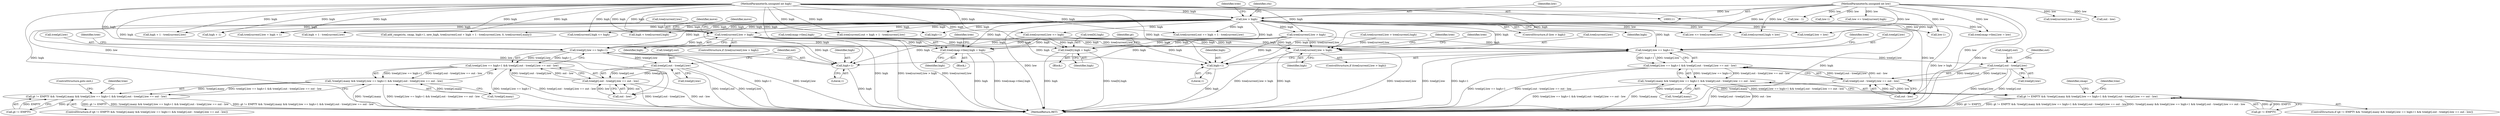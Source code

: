 digraph "0_ghostscript_f597300439e62f5e921f0d7b1e880b5c1a1f1607@pointer" {
"1000371" [label="(Call,tree[current].low > high)"];
"1000123" [label="(Call,low > high)"];
"1000114" [label="(MethodParameterIn,unsigned int low)"];
"1000115" [label="(MethodParameterIn,unsigned int high)"];
"1000446" [label="(Call,tree[lt].high = high)"];
"1000466" [label="(Call,tree[gt].low == high+1)"];
"1000465" [label="(Call,tree[gt].low == high+1 && tree[gt].out - tree[gt].low == out - low)"];
"1000458" [label="(Call,!tree[gt].many && tree[gt].low == high+1 && tree[gt].out - tree[gt].low == out - low)"];
"1000454" [label="(Call,gt != EMPTY && !tree[gt].many && tree[gt].low == high+1 && tree[gt].out - tree[gt].low == out - low)"];
"1000476" [label="(Call,tree[gt].out - tree[gt].low)"];
"1000475" [label="(Call,tree[gt].out - tree[gt].low == out - low)"];
"1000472" [label="(Call,high+1)"];
"1000519" [label="(Call,tree[gt].low == high+1)"];
"1000518" [label="(Call,tree[gt].low == high+1 && tree[gt].out - tree[gt].low == out - low)"];
"1000511" [label="(Call,!tree[gt].many && tree[gt].low == high+1 && tree[gt].out - tree[gt].low == out - low)"];
"1000507" [label="(Call,gt != EMPTY && !tree[gt].many && tree[gt].low == high+1 && tree[gt].out - tree[gt].low == out - low)"];
"1000529" [label="(Call,tree[gt].out - tree[gt].low)"];
"1000528" [label="(Call,tree[gt].out - tree[gt].low == out - low)"];
"1000525" [label="(Call,high+1)"];
"1000616" [label="(Call,tree[cmap->tlen].high = high)"];
"1000685" [label="(Call,tree[current].low > high)"];
"1000204" [label="(Call,high + 1)"];
"1000465" [label="(Call,tree[gt].low == high+1 && tree[gt].out - tree[gt].low == out - low)"];
"1000124" [label="(Identifier,low)"];
"1000544" [label="(Call,tree[gt].low = low)"];
"1000507" [label="(Call,gt != EMPTY && !tree[gt].many && tree[gt].low == high+1 && tree[gt].out - tree[gt].low == out - low)"];
"1000706" [label="(Call,tree[current].high < low)"];
"1000685" [label="(Call,tree[current].low > high)"];
"1000458" [label="(Call,!tree[gt].many && tree[gt].low == high+1 && tree[gt].out - tree[gt].low == out - low)"];
"1000442" [label="(Call,out - low)"];
"1000547" [label="(Identifier,tree)"];
"1000183" [label="(Call,tree[current].out += high + 1 - tree[current].low)"];
"1000472" [label="(Call,high+1)"];
"1000135" [label="(Identifier,tree)"];
"1000473" [label="(Identifier,high)"];
"1000519" [label="(Call,tree[gt].low == high+1)"];
"1000371" [label="(Call,tree[current].low > high)"];
"1000175" [label="(Call,tree[current].low <= high)"];
"1000624" [label="(Identifier,high)"];
"1000456" [label="(Identifier,gt)"];
"1000691" [label="(Identifier,high)"];
"1000506" [label="(ControlStructure,if (gt != EMPTY && !tree[gt].many && tree[gt].low == high+1 && tree[gt].out - tree[gt].low == out - low))"];
"1000316" [label="(Call,high + 1 - tree[current].low)"];
"1000628" [label="(Identifier,tree)"];
"1000520" [label="(Call,tree[gt].low)"];
"1000526" [label="(Identifier,high)"];
"1000541" [label="(Identifier,out)"];
"1000168" [label="(Call,low <= tree[current].low)"];
"1000123" [label="(Call,low > high)"];
"1000253" [label="(Call,low - 1)"];
"1000115" [label="(MethodParameterIn,unsigned int high)"];
"1000119" [label="(Block,)"];
"1000198" [label="(Call,tree[current].low = high + 1)"];
"1000505" [label="(ControlStructure,goto exit;)"];
"1000392" [label="(Identifier,move)"];
"1000189" [label="(Call,high + 1 - tree[current].low)"];
"1000306" [label="(Call,high+1)"];
"1000446" [label="(Call,tree[lt].high = high)"];
"1000530" [label="(Call,tree[gt].out)"];
"1000300" [label="(Call,low-1)"];
"1000303" [label="(Call,add_range(ctx, cmap, high+1, new_high, tree[current].out + high + 1 - tree[current].low, 0, tree[current].many))"];
"1000232" [label="(Call,low <= tree[current].high)"];
"1000511" [label="(Call,!tree[gt].many && tree[gt].low == high+1 && tree[gt].out - tree[gt].low == out - low)"];
"1000427" [label="(Call,low-1)"];
"1000474" [label="(Literal,1)"];
"1000540" [label="(Call,out - low)"];
"1000459" [label="(Call,!tree[gt].many)"];
"1000452" [label="(Identifier,high)"];
"1000532" [label="(Identifier,tree)"];
"1000455" [label="(Call,gt != EMPTY)"];
"1000114" [label="(MethodParameterIn,unsigned int low)"];
"1000488" [label="(Identifier,out)"];
"1000709" [label="(Identifier,tree)"];
"1000535" [label="(Call,tree[gt].low)"];
"1000476" [label="(Call,tree[gt].out - tree[gt].low)"];
"1000525" [label="(Call,high+1)"];
"1000380" [label="(Identifier,move)"];
"1000337" [label="(Call,tree[current].low > high)"];
"1000447" [label="(Call,tree[lt].high)"];
"1000695" [label="(Identifier,tree)"];
"1000377" [label="(Identifier,high)"];
"1000475" [label="(Call,tree[gt].out - tree[gt].low == out - low)"];
"1000494" [label="(Identifier,tree)"];
"1000518" [label="(Call,tree[gt].low == high+1 && tree[gt].out - tree[gt].low == out - low)"];
"1000607" [label="(Call,tree[cmap->tlen].low = low)"];
"1000271" [label="(Call,tree[current].low < low)"];
"1000479" [label="(Identifier,tree)"];
"1000445" [label="(Block,)"];
"1000122" [label="(ControlStructure,if (low > high))"];
"1000617" [label="(Call,tree[cmap->tlen].high)"];
"1000467" [label="(Call,tree[gt].low)"];
"1000684" [label="(ControlStructure,if (tree[current].low > high))"];
"1000512" [label="(Call,!tree[gt].many)"];
"1000759" [label="(MethodReturn,RET)"];
"1000529" [label="(Call,tree[gt].out - tree[gt].low)"];
"1000239" [label="(Call,tree[current].high <= high)"];
"1000477" [label="(Call,tree[gt].out)"];
"1000128" [label="(Identifier,ctx)"];
"1000372" [label="(Call,tree[current].low)"];
"1000454" [label="(Call,gt != EMPTY && !tree[gt].many && tree[gt].low == high+1 && tree[gt].out - tree[gt].low == out - low)"];
"1000125" [label="(Identifier,high)"];
"1000686" [label="(Call,tree[current].low)"];
"1000508" [label="(Call,gt != EMPTY)"];
"1000453" [label="(ControlStructure,if (gt != EMPTY && !tree[gt].many && tree[gt].low == high+1 && tree[gt].out - tree[gt].low == out - low))"];
"1000566" [label="(Identifier,cmap)"];
"1000487" [label="(Call,out - low)"];
"1000466" [label="(Call,tree[gt].low == high+1)"];
"1000370" [label="(ControlStructure,if (tree[current].low > high))"];
"1000528" [label="(Call,tree[gt].out - tree[gt].low == out - low)"];
"1000616" [label="(Call,tree[cmap->tlen].high = high)"];
"1000482" [label="(Call,tree[gt].low)"];
"1000208" [label="(Call,tree[current].low > tree[current].high)"];
"1000278" [label="(Call,high < tree[current].high)"];
"1000527" [label="(Literal,1)"];
"1000310" [label="(Call,tree[current].out + high + 1 - tree[current].low)"];
"1000371" -> "1000370"  [label="AST: "];
"1000371" -> "1000377"  [label="CFG: "];
"1000372" -> "1000371"  [label="AST: "];
"1000377" -> "1000371"  [label="AST: "];
"1000380" -> "1000371"  [label="CFG: "];
"1000392" -> "1000371"  [label="CFG: "];
"1000371" -> "1000759"  [label="DDG: high"];
"1000371" -> "1000759"  [label="DDG: tree[current].low"];
"1000371" -> "1000759"  [label="DDG: tree[current].low > high"];
"1000123" -> "1000371"  [label="DDG: high"];
"1000115" -> "1000371"  [label="DDG: high"];
"1000371" -> "1000446"  [label="DDG: high"];
"1000371" -> "1000466"  [label="DDG: high"];
"1000371" -> "1000472"  [label="DDG: high"];
"1000371" -> "1000519"  [label="DDG: high"];
"1000371" -> "1000525"  [label="DDG: high"];
"1000371" -> "1000616"  [label="DDG: high"];
"1000371" -> "1000685"  [label="DDG: tree[current].low"];
"1000371" -> "1000685"  [label="DDG: high"];
"1000123" -> "1000122"  [label="AST: "];
"1000123" -> "1000125"  [label="CFG: "];
"1000124" -> "1000123"  [label="AST: "];
"1000125" -> "1000123"  [label="AST: "];
"1000128" -> "1000123"  [label="CFG: "];
"1000135" -> "1000123"  [label="CFG: "];
"1000123" -> "1000759"  [label="DDG: high"];
"1000123" -> "1000759"  [label="DDG: low > high"];
"1000123" -> "1000759"  [label="DDG: low"];
"1000114" -> "1000123"  [label="DDG: low"];
"1000115" -> "1000123"  [label="DDG: high"];
"1000123" -> "1000168"  [label="DDG: low"];
"1000123" -> "1000175"  [label="DDG: high"];
"1000123" -> "1000183"  [label="DDG: high"];
"1000123" -> "1000189"  [label="DDG: high"];
"1000123" -> "1000198"  [label="DDG: high"];
"1000123" -> "1000204"  [label="DDG: high"];
"1000123" -> "1000239"  [label="DDG: high"];
"1000123" -> "1000278"  [label="DDG: high"];
"1000123" -> "1000303"  [label="DDG: high"];
"1000123" -> "1000306"  [label="DDG: high"];
"1000123" -> "1000310"  [label="DDG: high"];
"1000123" -> "1000316"  [label="DDG: high"];
"1000123" -> "1000337"  [label="DDG: high"];
"1000123" -> "1000427"  [label="DDG: low"];
"1000123" -> "1000446"  [label="DDG: high"];
"1000123" -> "1000466"  [label="DDG: high"];
"1000123" -> "1000472"  [label="DDG: high"];
"1000123" -> "1000487"  [label="DDG: low"];
"1000123" -> "1000519"  [label="DDG: high"];
"1000123" -> "1000525"  [label="DDG: high"];
"1000123" -> "1000540"  [label="DDG: low"];
"1000123" -> "1000544"  [label="DDG: low"];
"1000123" -> "1000607"  [label="DDG: low"];
"1000123" -> "1000616"  [label="DDG: high"];
"1000123" -> "1000685"  [label="DDG: high"];
"1000123" -> "1000706"  [label="DDG: low"];
"1000114" -> "1000111"  [label="AST: "];
"1000114" -> "1000759"  [label="DDG: low"];
"1000114" -> "1000168"  [label="DDG: low"];
"1000114" -> "1000232"  [label="DDG: low"];
"1000114" -> "1000253"  [label="DDG: low"];
"1000114" -> "1000271"  [label="DDG: low"];
"1000114" -> "1000300"  [label="DDG: low"];
"1000114" -> "1000427"  [label="DDG: low"];
"1000114" -> "1000442"  [label="DDG: low"];
"1000114" -> "1000487"  [label="DDG: low"];
"1000114" -> "1000540"  [label="DDG: low"];
"1000114" -> "1000544"  [label="DDG: low"];
"1000114" -> "1000607"  [label="DDG: low"];
"1000114" -> "1000706"  [label="DDG: low"];
"1000115" -> "1000111"  [label="AST: "];
"1000115" -> "1000759"  [label="DDG: high"];
"1000115" -> "1000175"  [label="DDG: high"];
"1000115" -> "1000183"  [label="DDG: high"];
"1000115" -> "1000189"  [label="DDG: high"];
"1000115" -> "1000198"  [label="DDG: high"];
"1000115" -> "1000204"  [label="DDG: high"];
"1000115" -> "1000239"  [label="DDG: high"];
"1000115" -> "1000278"  [label="DDG: high"];
"1000115" -> "1000303"  [label="DDG: high"];
"1000115" -> "1000306"  [label="DDG: high"];
"1000115" -> "1000310"  [label="DDG: high"];
"1000115" -> "1000316"  [label="DDG: high"];
"1000115" -> "1000337"  [label="DDG: high"];
"1000115" -> "1000446"  [label="DDG: high"];
"1000115" -> "1000466"  [label="DDG: high"];
"1000115" -> "1000472"  [label="DDG: high"];
"1000115" -> "1000519"  [label="DDG: high"];
"1000115" -> "1000525"  [label="DDG: high"];
"1000115" -> "1000616"  [label="DDG: high"];
"1000115" -> "1000685"  [label="DDG: high"];
"1000446" -> "1000445"  [label="AST: "];
"1000446" -> "1000452"  [label="CFG: "];
"1000447" -> "1000446"  [label="AST: "];
"1000452" -> "1000446"  [label="AST: "];
"1000456" -> "1000446"  [label="CFG: "];
"1000446" -> "1000759"  [label="DDG: high"];
"1000446" -> "1000759"  [label="DDG: tree[lt].high"];
"1000337" -> "1000446"  [label="DDG: high"];
"1000175" -> "1000446"  [label="DDG: high"];
"1000466" -> "1000465"  [label="AST: "];
"1000466" -> "1000472"  [label="CFG: "];
"1000467" -> "1000466"  [label="AST: "];
"1000472" -> "1000466"  [label="AST: "];
"1000479" -> "1000466"  [label="CFG: "];
"1000465" -> "1000466"  [label="CFG: "];
"1000466" -> "1000759"  [label="DDG: high+1"];
"1000466" -> "1000759"  [label="DDG: tree[gt].low"];
"1000466" -> "1000465"  [label="DDG: tree[gt].low"];
"1000466" -> "1000465"  [label="DDG: high+1"];
"1000337" -> "1000466"  [label="DDG: high"];
"1000175" -> "1000466"  [label="DDG: high"];
"1000466" -> "1000476"  [label="DDG: tree[gt].low"];
"1000465" -> "1000458"  [label="AST: "];
"1000465" -> "1000475"  [label="CFG: "];
"1000475" -> "1000465"  [label="AST: "];
"1000458" -> "1000465"  [label="CFG: "];
"1000465" -> "1000759"  [label="DDG: tree[gt].out - tree[gt].low == out - low"];
"1000465" -> "1000759"  [label="DDG: tree[gt].low == high+1"];
"1000465" -> "1000458"  [label="DDG: tree[gt].low == high+1"];
"1000465" -> "1000458"  [label="DDG: tree[gt].out - tree[gt].low == out - low"];
"1000475" -> "1000465"  [label="DDG: tree[gt].out - tree[gt].low"];
"1000475" -> "1000465"  [label="DDG: out - low"];
"1000458" -> "1000454"  [label="AST: "];
"1000458" -> "1000459"  [label="CFG: "];
"1000459" -> "1000458"  [label="AST: "];
"1000454" -> "1000458"  [label="CFG: "];
"1000458" -> "1000759"  [label="DDG: !tree[gt].many"];
"1000458" -> "1000759"  [label="DDG: tree[gt].low == high+1 && tree[gt].out - tree[gt].low == out - low"];
"1000458" -> "1000454"  [label="DDG: !tree[gt].many"];
"1000458" -> "1000454"  [label="DDG: tree[gt].low == high+1 && tree[gt].out - tree[gt].low == out - low"];
"1000459" -> "1000458"  [label="DDG: tree[gt].many"];
"1000454" -> "1000453"  [label="AST: "];
"1000454" -> "1000455"  [label="CFG: "];
"1000455" -> "1000454"  [label="AST: "];
"1000494" -> "1000454"  [label="CFG: "];
"1000505" -> "1000454"  [label="CFG: "];
"1000454" -> "1000759"  [label="DDG: gt != EMPTY"];
"1000454" -> "1000759"  [label="DDG: !tree[gt].many && tree[gt].low == high+1 && tree[gt].out - tree[gt].low == out - low"];
"1000454" -> "1000759"  [label="DDG: gt != EMPTY && !tree[gt].many && tree[gt].low == high+1 && tree[gt].out - tree[gt].low == out - low"];
"1000455" -> "1000454"  [label="DDG: gt"];
"1000455" -> "1000454"  [label="DDG: EMPTY"];
"1000476" -> "1000475"  [label="AST: "];
"1000476" -> "1000482"  [label="CFG: "];
"1000477" -> "1000476"  [label="AST: "];
"1000482" -> "1000476"  [label="AST: "];
"1000488" -> "1000476"  [label="CFG: "];
"1000476" -> "1000759"  [label="DDG: tree[gt].out"];
"1000476" -> "1000759"  [label="DDG: tree[gt].low"];
"1000476" -> "1000475"  [label="DDG: tree[gt].out"];
"1000476" -> "1000475"  [label="DDG: tree[gt].low"];
"1000475" -> "1000487"  [label="CFG: "];
"1000487" -> "1000475"  [label="AST: "];
"1000475" -> "1000759"  [label="DDG: tree[gt].out - tree[gt].low"];
"1000475" -> "1000759"  [label="DDG: out - low"];
"1000487" -> "1000475"  [label="DDG: out"];
"1000487" -> "1000475"  [label="DDG: low"];
"1000472" -> "1000474"  [label="CFG: "];
"1000473" -> "1000472"  [label="AST: "];
"1000474" -> "1000472"  [label="AST: "];
"1000472" -> "1000759"  [label="DDG: high"];
"1000337" -> "1000472"  [label="DDG: high"];
"1000175" -> "1000472"  [label="DDG: high"];
"1000519" -> "1000518"  [label="AST: "];
"1000519" -> "1000525"  [label="CFG: "];
"1000520" -> "1000519"  [label="AST: "];
"1000525" -> "1000519"  [label="AST: "];
"1000532" -> "1000519"  [label="CFG: "];
"1000518" -> "1000519"  [label="CFG: "];
"1000519" -> "1000759"  [label="DDG: high+1"];
"1000519" -> "1000759"  [label="DDG: tree[gt].low"];
"1000519" -> "1000518"  [label="DDG: tree[gt].low"];
"1000519" -> "1000518"  [label="DDG: high+1"];
"1000337" -> "1000519"  [label="DDG: high"];
"1000175" -> "1000519"  [label="DDG: high"];
"1000519" -> "1000529"  [label="DDG: tree[gt].low"];
"1000518" -> "1000511"  [label="AST: "];
"1000518" -> "1000528"  [label="CFG: "];
"1000528" -> "1000518"  [label="AST: "];
"1000511" -> "1000518"  [label="CFG: "];
"1000518" -> "1000759"  [label="DDG: tree[gt].out - tree[gt].low == out - low"];
"1000518" -> "1000759"  [label="DDG: tree[gt].low == high+1"];
"1000518" -> "1000511"  [label="DDG: tree[gt].low == high+1"];
"1000518" -> "1000511"  [label="DDG: tree[gt].out - tree[gt].low == out - low"];
"1000528" -> "1000518"  [label="DDG: tree[gt].out - tree[gt].low"];
"1000528" -> "1000518"  [label="DDG: out - low"];
"1000511" -> "1000507"  [label="AST: "];
"1000511" -> "1000512"  [label="CFG: "];
"1000512" -> "1000511"  [label="AST: "];
"1000507" -> "1000511"  [label="CFG: "];
"1000511" -> "1000759"  [label="DDG: tree[gt].low == high+1 && tree[gt].out - tree[gt].low == out - low"];
"1000511" -> "1000759"  [label="DDG: !tree[gt].many"];
"1000511" -> "1000507"  [label="DDG: !tree[gt].many"];
"1000511" -> "1000507"  [label="DDG: tree[gt].low == high+1 && tree[gt].out - tree[gt].low == out - low"];
"1000512" -> "1000511"  [label="DDG: tree[gt].many"];
"1000507" -> "1000506"  [label="AST: "];
"1000507" -> "1000508"  [label="CFG: "];
"1000508" -> "1000507"  [label="AST: "];
"1000547" -> "1000507"  [label="CFG: "];
"1000566" -> "1000507"  [label="CFG: "];
"1000507" -> "1000759"  [label="DDG: gt != EMPTY && !tree[gt].many && tree[gt].low == high+1 && tree[gt].out - tree[gt].low == out - low"];
"1000507" -> "1000759"  [label="DDG: !tree[gt].many && tree[gt].low == high+1 && tree[gt].out - tree[gt].low == out - low"];
"1000507" -> "1000759"  [label="DDG: gt != EMPTY"];
"1000508" -> "1000507"  [label="DDG: gt"];
"1000508" -> "1000507"  [label="DDG: EMPTY"];
"1000529" -> "1000528"  [label="AST: "];
"1000529" -> "1000535"  [label="CFG: "];
"1000530" -> "1000529"  [label="AST: "];
"1000535" -> "1000529"  [label="AST: "];
"1000541" -> "1000529"  [label="CFG: "];
"1000529" -> "1000759"  [label="DDG: tree[gt].out"];
"1000529" -> "1000759"  [label="DDG: tree[gt].low"];
"1000529" -> "1000528"  [label="DDG: tree[gt].out"];
"1000529" -> "1000528"  [label="DDG: tree[gt].low"];
"1000528" -> "1000540"  [label="CFG: "];
"1000540" -> "1000528"  [label="AST: "];
"1000528" -> "1000759"  [label="DDG: out - low"];
"1000528" -> "1000759"  [label="DDG: tree[gt].out - tree[gt].low"];
"1000540" -> "1000528"  [label="DDG: out"];
"1000540" -> "1000528"  [label="DDG: low"];
"1000525" -> "1000527"  [label="CFG: "];
"1000526" -> "1000525"  [label="AST: "];
"1000527" -> "1000525"  [label="AST: "];
"1000525" -> "1000759"  [label="DDG: high"];
"1000337" -> "1000525"  [label="DDG: high"];
"1000175" -> "1000525"  [label="DDG: high"];
"1000616" -> "1000119"  [label="AST: "];
"1000616" -> "1000624"  [label="CFG: "];
"1000617" -> "1000616"  [label="AST: "];
"1000624" -> "1000616"  [label="AST: "];
"1000628" -> "1000616"  [label="CFG: "];
"1000616" -> "1000759"  [label="DDG: tree[cmap->tlen].high"];
"1000616" -> "1000759"  [label="DDG: high"];
"1000337" -> "1000616"  [label="DDG: high"];
"1000175" -> "1000616"  [label="DDG: high"];
"1000685" -> "1000684"  [label="AST: "];
"1000685" -> "1000691"  [label="CFG: "];
"1000686" -> "1000685"  [label="AST: "];
"1000691" -> "1000685"  [label="AST: "];
"1000695" -> "1000685"  [label="CFG: "];
"1000709" -> "1000685"  [label="CFG: "];
"1000685" -> "1000759"  [label="DDG: tree[current].low"];
"1000685" -> "1000759"  [label="DDG: tree[current].low > high"];
"1000685" -> "1000759"  [label="DDG: high"];
"1000208" -> "1000685"  [label="DDG: tree[current].low"];
"1000337" -> "1000685"  [label="DDG: tree[current].low"];
"1000337" -> "1000685"  [label="DDG: high"];
"1000175" -> "1000685"  [label="DDG: high"];
}
